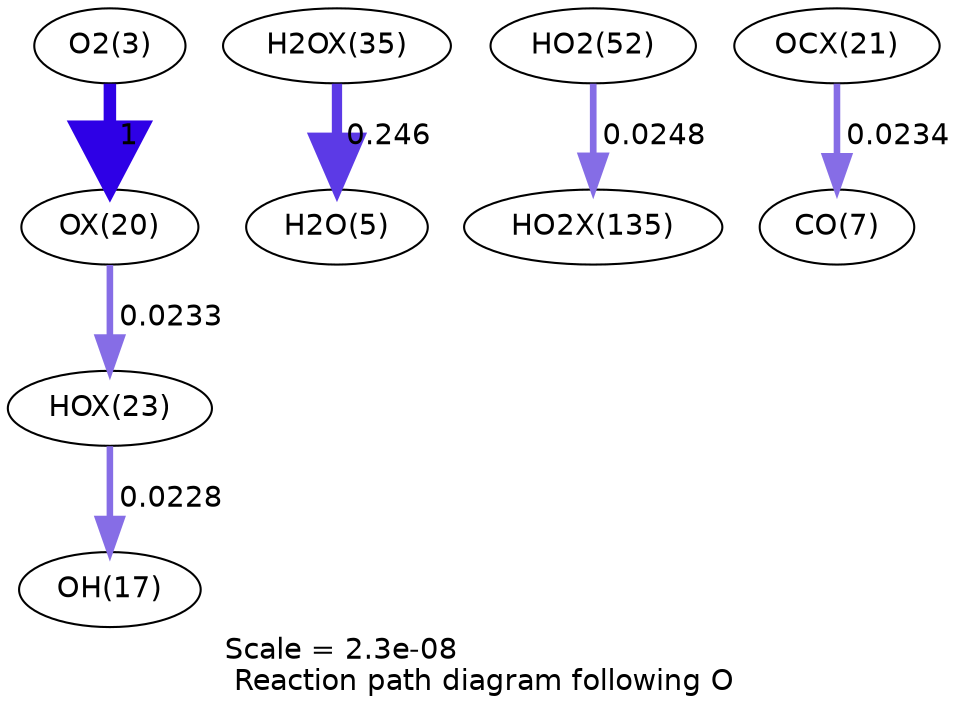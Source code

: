 digraph reaction_paths {
center=1;
s5 -> s47[fontname="Helvetica", penwidth=6, arrowsize=3, color="0.7, 1.5, 0.9"
, label=" 1"];
s47 -> s50[fontname="Helvetica", penwidth=3.16, arrowsize=1.58, color="0.7, 0.523, 0.9"
, label=" 0.0233"];
s50 -> s19[fontname="Helvetica", penwidth=3.14, arrowsize=1.57, color="0.7, 0.523, 0.9"
, label=" 0.0228"];
s54 -> s7[fontname="Helvetica", penwidth=4.94, arrowsize=2.47, color="0.7, 0.746, 0.9"
, label=" 0.246"];
s21 -> s68[fontname="Helvetica", penwidth=3.21, arrowsize=1.6, color="0.7, 0.525, 0.9"
, label=" 0.0248"];
s48 -> s9[fontname="Helvetica", penwidth=3.16, arrowsize=1.58, color="0.7, 0.523, 0.9"
, label=" 0.0234"];
s5 [ fontname="Helvetica", label="O2(3)"];
s7 [ fontname="Helvetica", label="H2O(5)"];
s9 [ fontname="Helvetica", label="CO(7)"];
s19 [ fontname="Helvetica", label="OH(17)"];
s21 [ fontname="Helvetica", label="HO2(52)"];
s47 [ fontname="Helvetica", label="OX(20)"];
s48 [ fontname="Helvetica", label="OCX(21)"];
s50 [ fontname="Helvetica", label="HOX(23)"];
s54 [ fontname="Helvetica", label="H2OX(35)"];
s68 [ fontname="Helvetica", label="HO2X(135)"];
 label = "Scale = 2.3e-08\l Reaction path diagram following O";
 fontname = "Helvetica";
}
